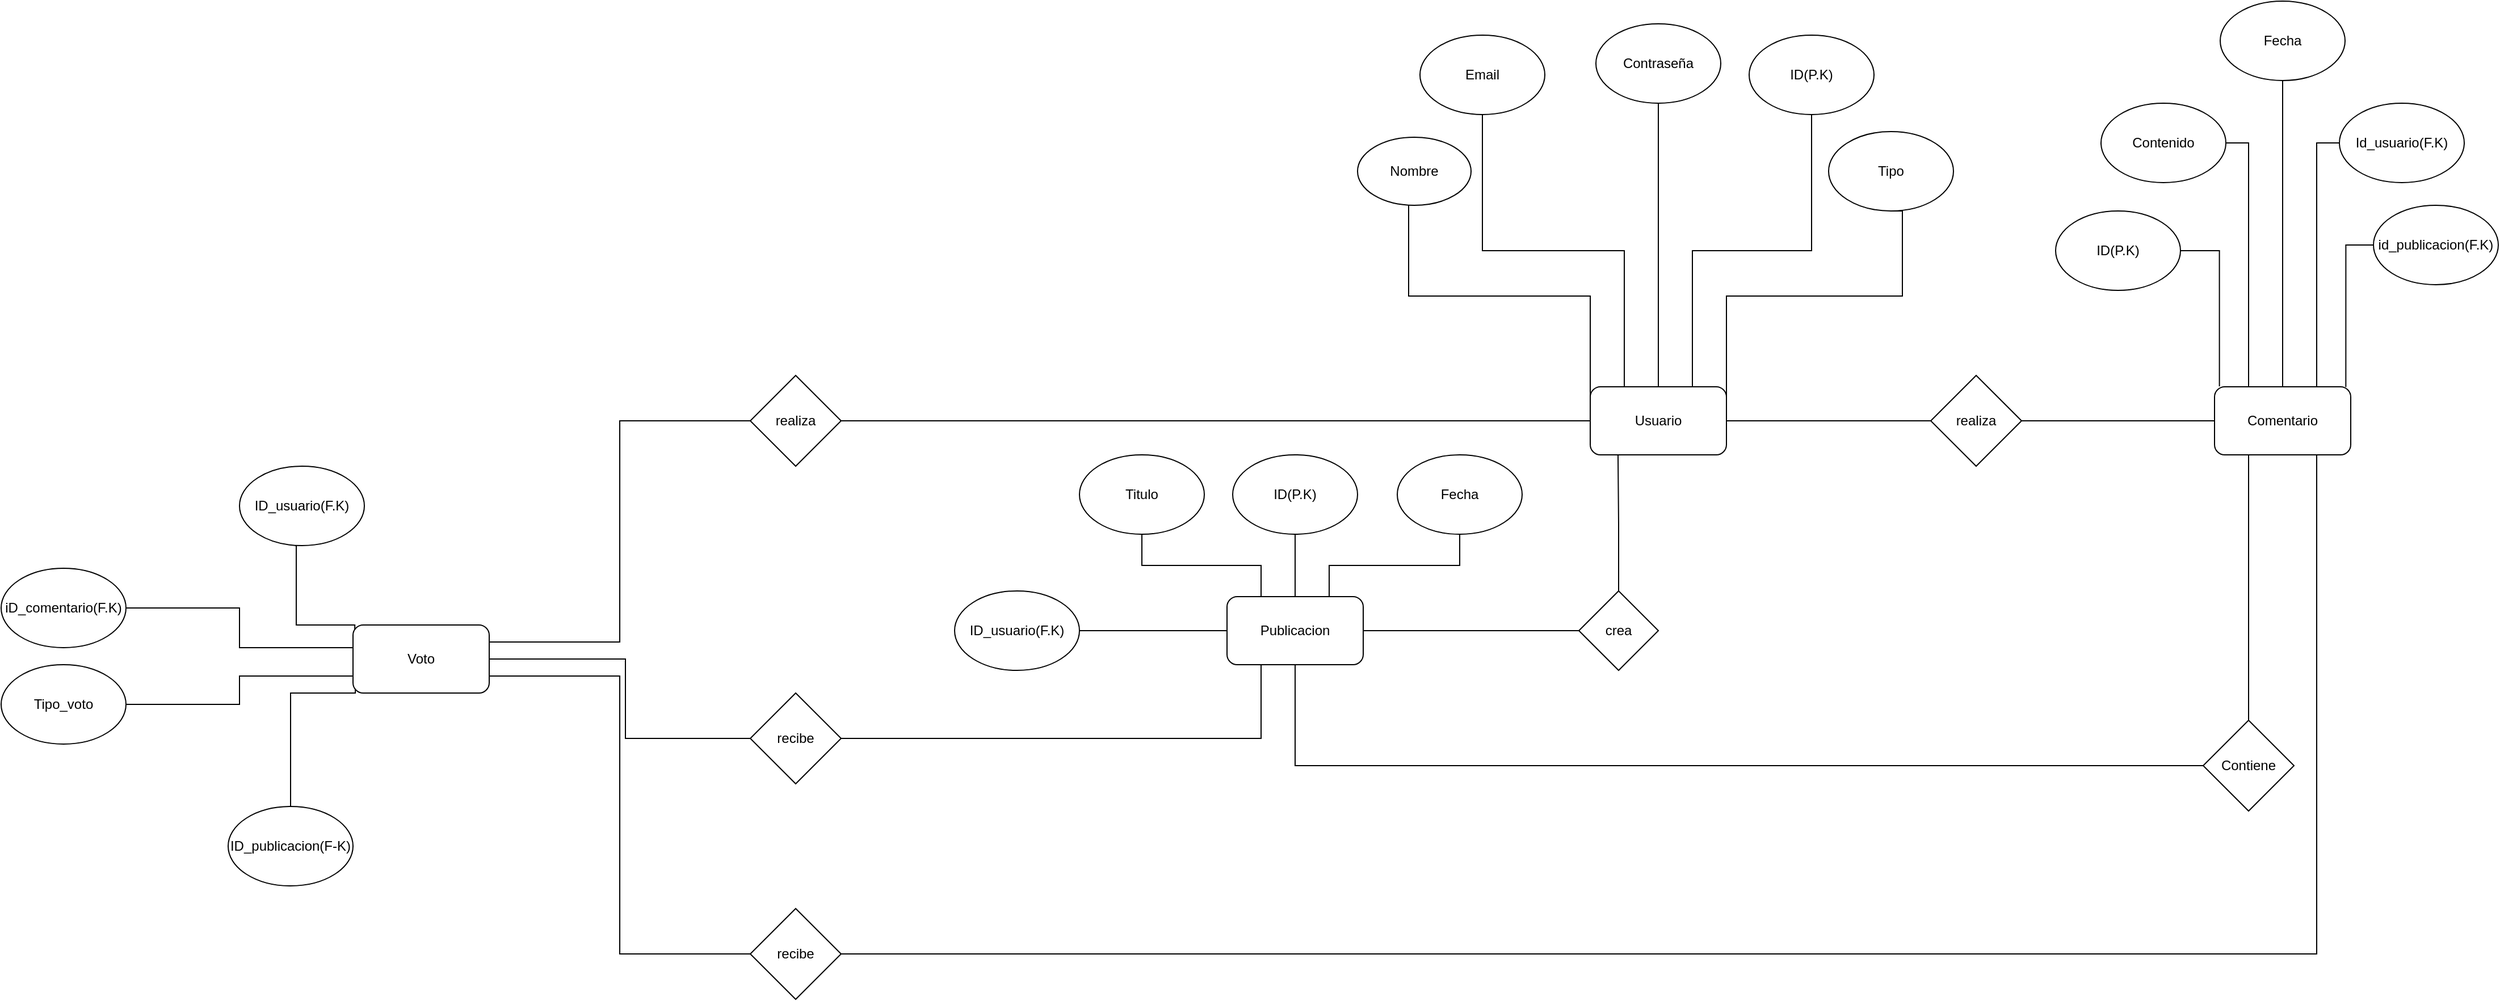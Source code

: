 <mxfile version="28.1.2">
  <diagram name="Página-1" id="K6F2VXmRokkPtijeSDab">
    <mxGraphModel dx="2655" dy="1770" grid="1" gridSize="10" guides="1" tooltips="1" connect="1" arrows="1" fold="1" page="1" pageScale="1" pageWidth="827" pageHeight="1169" math="0" shadow="0">
      <root>
        <mxCell id="0" />
        <mxCell id="1" parent="0" />
        <mxCell id="s3fslwd2c2Yzy7W_j92R-4" style="edgeStyle=orthogonalEdgeStyle;rounded=0;orthogonalLoop=1;jettySize=auto;html=1;exitX=0;exitY=0.5;exitDx=0;exitDy=0;endArrow=none;endFill=0;" edge="1" parent="1" source="s3fslwd2c2Yzy7W_j92R-2" target="s3fslwd2c2Yzy7W_j92R-3">
          <mxGeometry relative="1" as="geometry">
            <Array as="points">
              <mxPoint x="340" y="130" />
              <mxPoint x="180" y="130" />
            </Array>
          </mxGeometry>
        </mxCell>
        <mxCell id="s3fslwd2c2Yzy7W_j92R-10" style="edgeStyle=orthogonalEdgeStyle;rounded=0;orthogonalLoop=1;jettySize=auto;html=1;exitX=1;exitY=0.5;exitDx=0;exitDy=0;entryX=0.5;entryY=1;entryDx=0;entryDy=0;endArrow=none;endFill=0;" edge="1" parent="1" source="s3fslwd2c2Yzy7W_j92R-2" target="s3fslwd2c2Yzy7W_j92R-9">
          <mxGeometry relative="1" as="geometry">
            <Array as="points">
              <mxPoint x="460" y="130" />
              <mxPoint x="615" y="130" />
              <mxPoint x="615" y="55" />
            </Array>
          </mxGeometry>
        </mxCell>
        <mxCell id="s3fslwd2c2Yzy7W_j92R-11" style="edgeStyle=orthogonalEdgeStyle;rounded=0;orthogonalLoop=1;jettySize=auto;html=1;exitX=0.25;exitY=0;exitDx=0;exitDy=0;entryX=0.5;entryY=1;entryDx=0;entryDy=0;endArrow=none;endFill=0;" edge="1" parent="1" source="s3fslwd2c2Yzy7W_j92R-2" target="s3fslwd2c2Yzy7W_j92R-5">
          <mxGeometry relative="1" as="geometry" />
        </mxCell>
        <mxCell id="s3fslwd2c2Yzy7W_j92R-13" style="edgeStyle=orthogonalEdgeStyle;rounded=0;orthogonalLoop=1;jettySize=auto;html=1;exitX=0.75;exitY=0;exitDx=0;exitDy=0;endArrow=none;endFill=0;" edge="1" parent="1" source="s3fslwd2c2Yzy7W_j92R-2" target="s3fslwd2c2Yzy7W_j92R-12">
          <mxGeometry relative="1" as="geometry">
            <Array as="points">
              <mxPoint x="430" y="90" />
              <mxPoint x="535" y="90" />
            </Array>
          </mxGeometry>
        </mxCell>
        <mxCell id="s3fslwd2c2Yzy7W_j92R-26" style="edgeStyle=orthogonalEdgeStyle;rounded=0;orthogonalLoop=1;jettySize=auto;html=1;exitX=0.5;exitY=0;exitDx=0;exitDy=0;entryX=0.5;entryY=1;entryDx=0;entryDy=0;endArrow=none;endFill=0;" edge="1" parent="1" source="s3fslwd2c2Yzy7W_j92R-2" target="s3fslwd2c2Yzy7W_j92R-25">
          <mxGeometry relative="1" as="geometry" />
        </mxCell>
        <mxCell id="s3fslwd2c2Yzy7W_j92R-34" style="edgeStyle=orthogonalEdgeStyle;rounded=0;orthogonalLoop=1;jettySize=auto;html=1;exitX=1;exitY=0.5;exitDx=0;exitDy=0;entryX=0;entryY=0.5;entryDx=0;entryDy=0;endArrow=none;endFill=0;" edge="1" parent="1" source="s3fslwd2c2Yzy7W_j92R-2" target="s3fslwd2c2Yzy7W_j92R-33">
          <mxGeometry relative="1" as="geometry" />
        </mxCell>
        <mxCell id="s3fslwd2c2Yzy7W_j92R-51" style="edgeStyle=orthogonalEdgeStyle;rounded=0;orthogonalLoop=1;jettySize=auto;html=1;exitX=0;exitY=0.5;exitDx=0;exitDy=0;entryX=1;entryY=0.5;entryDx=0;entryDy=0;endArrow=none;endFill=0;" edge="1" parent="1" source="s3fslwd2c2Yzy7W_j92R-2" target="s3fslwd2c2Yzy7W_j92R-50">
          <mxGeometry relative="1" as="geometry" />
        </mxCell>
        <mxCell id="s3fslwd2c2Yzy7W_j92R-2" value="Usuario" style="rounded=1;whiteSpace=wrap;html=1;" vertex="1" parent="1">
          <mxGeometry x="340" y="210" width="120" height="60" as="geometry" />
        </mxCell>
        <mxCell id="s3fslwd2c2Yzy7W_j92R-3" value="Nombre" style="ellipse;whiteSpace=wrap;html=1;" vertex="1" parent="1">
          <mxGeometry x="135" y="-10" width="100" height="60" as="geometry" />
        </mxCell>
        <mxCell id="s3fslwd2c2Yzy7W_j92R-5" value="Email" style="ellipse;whiteSpace=wrap;html=1;" vertex="1" parent="1">
          <mxGeometry x="190" y="-100" width="110" height="70" as="geometry" />
        </mxCell>
        <mxCell id="s3fslwd2c2Yzy7W_j92R-9" value="Tipo" style="ellipse;whiteSpace=wrap;html=1;" vertex="1" parent="1">
          <mxGeometry x="550" y="-15" width="110" height="70" as="geometry" />
        </mxCell>
        <mxCell id="s3fslwd2c2Yzy7W_j92R-12" value="ID(P.K)" style="ellipse;whiteSpace=wrap;html=1;" vertex="1" parent="1">
          <mxGeometry x="480" y="-100" width="110" height="70" as="geometry" />
        </mxCell>
        <mxCell id="s3fslwd2c2Yzy7W_j92R-18" style="edgeStyle=orthogonalEdgeStyle;rounded=0;orthogonalLoop=1;jettySize=auto;html=1;exitX=0;exitY=0.5;exitDx=0;exitDy=0;entryX=1;entryY=0.5;entryDx=0;entryDy=0;endArrow=none;endFill=0;" edge="1" parent="1" source="s3fslwd2c2Yzy7W_j92R-14" target="s3fslwd2c2Yzy7W_j92R-17">
          <mxGeometry relative="1" as="geometry">
            <Array as="points">
              <mxPoint x="330" y="425" />
            </Array>
          </mxGeometry>
        </mxCell>
        <mxCell id="s3fslwd2c2Yzy7W_j92R-14" value="crea" style="rhombus;whiteSpace=wrap;html=1;" vertex="1" parent="1">
          <mxGeometry x="330" y="390" width="70" height="70" as="geometry" />
        </mxCell>
        <mxCell id="s3fslwd2c2Yzy7W_j92R-21" style="edgeStyle=orthogonalEdgeStyle;rounded=0;orthogonalLoop=1;jettySize=auto;html=1;exitX=0.5;exitY=0;exitDx=0;exitDy=0;endArrow=none;endFill=0;" edge="1" parent="1" source="s3fslwd2c2Yzy7W_j92R-17" target="s3fslwd2c2Yzy7W_j92R-20">
          <mxGeometry relative="1" as="geometry" />
        </mxCell>
        <mxCell id="s3fslwd2c2Yzy7W_j92R-22" style="edgeStyle=orthogonalEdgeStyle;rounded=0;orthogonalLoop=1;jettySize=auto;html=1;exitX=0.25;exitY=0;exitDx=0;exitDy=0;entryX=0.5;entryY=1;entryDx=0;entryDy=0;endArrow=none;endFill=0;" edge="1" parent="1" source="s3fslwd2c2Yzy7W_j92R-17" target="s3fslwd2c2Yzy7W_j92R-19">
          <mxGeometry relative="1" as="geometry" />
        </mxCell>
        <mxCell id="s3fslwd2c2Yzy7W_j92R-24" style="edgeStyle=orthogonalEdgeStyle;rounded=0;orthogonalLoop=1;jettySize=auto;html=1;exitX=0.75;exitY=0;exitDx=0;exitDy=0;entryX=0.5;entryY=1;entryDx=0;entryDy=0;endArrow=none;endFill=0;" edge="1" parent="1" source="s3fslwd2c2Yzy7W_j92R-17" target="s3fslwd2c2Yzy7W_j92R-23">
          <mxGeometry relative="1" as="geometry" />
        </mxCell>
        <mxCell id="s3fslwd2c2Yzy7W_j92R-30" style="edgeStyle=orthogonalEdgeStyle;rounded=0;orthogonalLoop=1;jettySize=auto;html=1;exitX=0;exitY=0.5;exitDx=0;exitDy=0;entryX=1;entryY=0.5;entryDx=0;entryDy=0;endArrow=none;endFill=0;" edge="1" parent="1" source="s3fslwd2c2Yzy7W_j92R-17" target="s3fslwd2c2Yzy7W_j92R-29">
          <mxGeometry relative="1" as="geometry" />
        </mxCell>
        <mxCell id="s3fslwd2c2Yzy7W_j92R-37" style="edgeStyle=orthogonalEdgeStyle;rounded=0;orthogonalLoop=1;jettySize=auto;html=1;exitX=0.5;exitY=1;exitDx=0;exitDy=0;entryX=0;entryY=0.5;entryDx=0;entryDy=0;endArrow=none;endFill=0;" edge="1" parent="1" source="s3fslwd2c2Yzy7W_j92R-17" target="s3fslwd2c2Yzy7W_j92R-36">
          <mxGeometry relative="1" as="geometry" />
        </mxCell>
        <mxCell id="s3fslwd2c2Yzy7W_j92R-54" style="edgeStyle=orthogonalEdgeStyle;rounded=0;orthogonalLoop=1;jettySize=auto;html=1;exitX=0.25;exitY=1;exitDx=0;exitDy=0;entryX=1;entryY=0.5;entryDx=0;entryDy=0;endArrow=none;endFill=0;" edge="1" parent="1" source="s3fslwd2c2Yzy7W_j92R-17" target="s3fslwd2c2Yzy7W_j92R-52">
          <mxGeometry relative="1" as="geometry" />
        </mxCell>
        <mxCell id="s3fslwd2c2Yzy7W_j92R-17" value="Publicacion" style="rounded=1;whiteSpace=wrap;html=1;" vertex="1" parent="1">
          <mxGeometry x="20" y="395" width="120" height="60" as="geometry" />
        </mxCell>
        <mxCell id="s3fslwd2c2Yzy7W_j92R-19" value="Titulo" style="ellipse;whiteSpace=wrap;html=1;" vertex="1" parent="1">
          <mxGeometry x="-110" y="270" width="110" height="70" as="geometry" />
        </mxCell>
        <mxCell id="s3fslwd2c2Yzy7W_j92R-20" value="ID(P.K)" style="ellipse;whiteSpace=wrap;html=1;" vertex="1" parent="1">
          <mxGeometry x="25" y="270" width="110" height="70" as="geometry" />
        </mxCell>
        <mxCell id="s3fslwd2c2Yzy7W_j92R-23" value="Fecha" style="ellipse;whiteSpace=wrap;html=1;" vertex="1" parent="1">
          <mxGeometry x="170" y="270" width="110" height="70" as="geometry" />
        </mxCell>
        <mxCell id="s3fslwd2c2Yzy7W_j92R-25" value="Contraseña" style="ellipse;whiteSpace=wrap;html=1;" vertex="1" parent="1">
          <mxGeometry x="345" y="-110" width="110" height="70" as="geometry" />
        </mxCell>
        <mxCell id="s3fslwd2c2Yzy7W_j92R-28" style="edgeStyle=orthogonalEdgeStyle;rounded=0;orthogonalLoop=1;jettySize=auto;html=1;exitX=0.5;exitY=0;exitDx=0;exitDy=0;entryX=0.204;entryY=0.998;entryDx=0;entryDy=0;entryPerimeter=0;endArrow=none;endFill=0;" edge="1" parent="1" source="s3fslwd2c2Yzy7W_j92R-14" target="s3fslwd2c2Yzy7W_j92R-2">
          <mxGeometry relative="1" as="geometry" />
        </mxCell>
        <mxCell id="s3fslwd2c2Yzy7W_j92R-29" value="ID_usuario(F.K)" style="ellipse;whiteSpace=wrap;html=1;" vertex="1" parent="1">
          <mxGeometry x="-220" y="390" width="110" height="70" as="geometry" />
        </mxCell>
        <mxCell id="s3fslwd2c2Yzy7W_j92R-45" style="edgeStyle=orthogonalEdgeStyle;rounded=0;orthogonalLoop=1;jettySize=auto;html=1;exitX=0.5;exitY=0;exitDx=0;exitDy=0;endArrow=none;endFill=0;" edge="1" parent="1" source="s3fslwd2c2Yzy7W_j92R-32" target="s3fslwd2c2Yzy7W_j92R-42">
          <mxGeometry relative="1" as="geometry" />
        </mxCell>
        <mxCell id="s3fslwd2c2Yzy7W_j92R-46" style="edgeStyle=orthogonalEdgeStyle;rounded=0;orthogonalLoop=1;jettySize=auto;html=1;exitX=0.75;exitY=0;exitDx=0;exitDy=0;entryX=0;entryY=0.5;entryDx=0;entryDy=0;endArrow=none;endFill=0;" edge="1" parent="1" source="s3fslwd2c2Yzy7W_j92R-32" target="s3fslwd2c2Yzy7W_j92R-43">
          <mxGeometry relative="1" as="geometry" />
        </mxCell>
        <mxCell id="s3fslwd2c2Yzy7W_j92R-47" style="edgeStyle=orthogonalEdgeStyle;rounded=0;orthogonalLoop=1;jettySize=auto;html=1;exitX=0.25;exitY=0;exitDx=0;exitDy=0;entryX=1;entryY=0.5;entryDx=0;entryDy=0;endArrow=none;endFill=0;" edge="1" parent="1" source="s3fslwd2c2Yzy7W_j92R-32" target="s3fslwd2c2Yzy7W_j92R-41">
          <mxGeometry relative="1" as="geometry" />
        </mxCell>
        <mxCell id="s3fslwd2c2Yzy7W_j92R-48" style="edgeStyle=orthogonalEdgeStyle;rounded=0;orthogonalLoop=1;jettySize=auto;html=1;exitX=0.036;exitY=-0.006;exitDx=0;exitDy=0;entryX=1;entryY=0.5;entryDx=0;entryDy=0;endArrow=none;endFill=0;exitPerimeter=0;" edge="1" parent="1" source="s3fslwd2c2Yzy7W_j92R-32" target="s3fslwd2c2Yzy7W_j92R-40">
          <mxGeometry relative="1" as="geometry" />
        </mxCell>
        <mxCell id="s3fslwd2c2Yzy7W_j92R-49" style="edgeStyle=orthogonalEdgeStyle;rounded=0;orthogonalLoop=1;jettySize=auto;html=1;exitX=0.964;exitY=0.004;exitDx=0;exitDy=0;entryX=0;entryY=0.5;entryDx=0;entryDy=0;endArrow=none;endFill=0;exitPerimeter=0;" edge="1" parent="1" source="s3fslwd2c2Yzy7W_j92R-32" target="s3fslwd2c2Yzy7W_j92R-44">
          <mxGeometry relative="1" as="geometry" />
        </mxCell>
        <mxCell id="s3fslwd2c2Yzy7W_j92R-32" value="Comentario" style="rounded=1;whiteSpace=wrap;html=1;" vertex="1" parent="1">
          <mxGeometry x="890" y="210" width="120" height="60" as="geometry" />
        </mxCell>
        <mxCell id="s3fslwd2c2Yzy7W_j92R-35" style="edgeStyle=orthogonalEdgeStyle;rounded=0;orthogonalLoop=1;jettySize=auto;html=1;exitX=1;exitY=0.5;exitDx=0;exitDy=0;entryX=0;entryY=0.5;entryDx=0;entryDy=0;endArrow=none;endFill=0;" edge="1" parent="1" source="s3fslwd2c2Yzy7W_j92R-33" target="s3fslwd2c2Yzy7W_j92R-32">
          <mxGeometry relative="1" as="geometry" />
        </mxCell>
        <mxCell id="s3fslwd2c2Yzy7W_j92R-33" value="realiza" style="rhombus;whiteSpace=wrap;html=1;" vertex="1" parent="1">
          <mxGeometry x="640" y="200" width="80" height="80" as="geometry" />
        </mxCell>
        <mxCell id="s3fslwd2c2Yzy7W_j92R-38" style="edgeStyle=orthogonalEdgeStyle;rounded=0;orthogonalLoop=1;jettySize=auto;html=1;exitX=0.5;exitY=0;exitDx=0;exitDy=0;entryX=0.5;entryY=1;entryDx=0;entryDy=0;endArrow=none;endFill=0;" edge="1" parent="1" source="s3fslwd2c2Yzy7W_j92R-36" target="s3fslwd2c2Yzy7W_j92R-32">
          <mxGeometry relative="1" as="geometry">
            <Array as="points">
              <mxPoint x="920" y="505" />
              <mxPoint x="920" y="270" />
            </Array>
          </mxGeometry>
        </mxCell>
        <mxCell id="s3fslwd2c2Yzy7W_j92R-36" value="Contiene" style="rhombus;whiteSpace=wrap;html=1;" vertex="1" parent="1">
          <mxGeometry x="880" y="504" width="80" height="80" as="geometry" />
        </mxCell>
        <mxCell id="s3fslwd2c2Yzy7W_j92R-40" value="ID(P.K)" style="ellipse;whiteSpace=wrap;html=1;" vertex="1" parent="1">
          <mxGeometry x="750" y="55" width="110" height="70" as="geometry" />
        </mxCell>
        <mxCell id="s3fslwd2c2Yzy7W_j92R-41" value="Contenido" style="ellipse;whiteSpace=wrap;html=1;" vertex="1" parent="1">
          <mxGeometry x="790" y="-40" width="110" height="70" as="geometry" />
        </mxCell>
        <mxCell id="s3fslwd2c2Yzy7W_j92R-42" value="Fecha" style="ellipse;whiteSpace=wrap;html=1;" vertex="1" parent="1">
          <mxGeometry x="895" y="-130" width="110" height="70" as="geometry" />
        </mxCell>
        <mxCell id="s3fslwd2c2Yzy7W_j92R-43" value="Id_usuario(F.K)" style="ellipse;whiteSpace=wrap;html=1;" vertex="1" parent="1">
          <mxGeometry x="1000" y="-40" width="110" height="70" as="geometry" />
        </mxCell>
        <mxCell id="s3fslwd2c2Yzy7W_j92R-44" value="id_publicacion(F.K)" style="ellipse;whiteSpace=wrap;html=1;" vertex="1" parent="1">
          <mxGeometry x="1030" y="50" width="110" height="70" as="geometry" />
        </mxCell>
        <mxCell id="s3fslwd2c2Yzy7W_j92R-59" style="edgeStyle=orthogonalEdgeStyle;rounded=0;orthogonalLoop=1;jettySize=auto;html=1;exitX=0;exitY=0.5;exitDx=0;exitDy=0;entryX=1;entryY=0.25;entryDx=0;entryDy=0;endArrow=none;endFill=0;" edge="1" parent="1" source="s3fslwd2c2Yzy7W_j92R-50" target="s3fslwd2c2Yzy7W_j92R-56">
          <mxGeometry relative="1" as="geometry" />
        </mxCell>
        <mxCell id="s3fslwd2c2Yzy7W_j92R-50" value="realiza" style="rhombus;whiteSpace=wrap;html=1;" vertex="1" parent="1">
          <mxGeometry x="-400" y="200" width="80" height="80" as="geometry" />
        </mxCell>
        <mxCell id="s3fslwd2c2Yzy7W_j92R-58" style="edgeStyle=orthogonalEdgeStyle;rounded=0;orthogonalLoop=1;jettySize=auto;html=1;exitX=0;exitY=0.5;exitDx=0;exitDy=0;entryX=1;entryY=0.5;entryDx=0;entryDy=0;endArrow=none;endFill=0;" edge="1" parent="1" source="s3fslwd2c2Yzy7W_j92R-52" target="s3fslwd2c2Yzy7W_j92R-56">
          <mxGeometry relative="1" as="geometry">
            <Array as="points">
              <mxPoint x="-510" y="520" />
              <mxPoint x="-510" y="450" />
            </Array>
          </mxGeometry>
        </mxCell>
        <mxCell id="s3fslwd2c2Yzy7W_j92R-52" value="recibe" style="rhombus;whiteSpace=wrap;html=1;" vertex="1" parent="1">
          <mxGeometry x="-400" y="480" width="80" height="80" as="geometry" />
        </mxCell>
        <mxCell id="s3fslwd2c2Yzy7W_j92R-55" style="edgeStyle=orthogonalEdgeStyle;rounded=0;orthogonalLoop=1;jettySize=auto;html=1;exitX=1;exitY=0.5;exitDx=0;exitDy=0;entryX=0.75;entryY=1;entryDx=0;entryDy=0;endArrow=none;endFill=0;" edge="1" parent="1" source="s3fslwd2c2Yzy7W_j92R-53" target="s3fslwd2c2Yzy7W_j92R-32">
          <mxGeometry relative="1" as="geometry" />
        </mxCell>
        <mxCell id="s3fslwd2c2Yzy7W_j92R-57" style="edgeStyle=orthogonalEdgeStyle;rounded=0;orthogonalLoop=1;jettySize=auto;html=1;exitX=0;exitY=0.5;exitDx=0;exitDy=0;entryX=1;entryY=0.75;entryDx=0;entryDy=0;endArrow=none;endFill=0;" edge="1" parent="1" source="s3fslwd2c2Yzy7W_j92R-53" target="s3fslwd2c2Yzy7W_j92R-56">
          <mxGeometry relative="1" as="geometry" />
        </mxCell>
        <mxCell id="s3fslwd2c2Yzy7W_j92R-53" value="recibe" style="rhombus;whiteSpace=wrap;html=1;" vertex="1" parent="1">
          <mxGeometry x="-400" y="670" width="80" height="80" as="geometry" />
        </mxCell>
        <mxCell id="s3fslwd2c2Yzy7W_j92R-69" style="edgeStyle=orthogonalEdgeStyle;rounded=0;orthogonalLoop=1;jettySize=auto;html=1;exitX=0;exitY=0.75;exitDx=0;exitDy=0;endArrow=none;endFill=0;" edge="1" parent="1" source="s3fslwd2c2Yzy7W_j92R-56" target="s3fslwd2c2Yzy7W_j92R-60">
          <mxGeometry relative="1" as="geometry" />
        </mxCell>
        <mxCell id="s3fslwd2c2Yzy7W_j92R-71" style="edgeStyle=orthogonalEdgeStyle;rounded=0;orthogonalLoop=1;jettySize=auto;html=1;exitX=0;exitY=0.5;exitDx=0;exitDy=0;entryX=1;entryY=0.5;entryDx=0;entryDy=0;endArrow=none;endFill=0;" edge="1" parent="1" source="s3fslwd2c2Yzy7W_j92R-56" target="s3fslwd2c2Yzy7W_j92R-63">
          <mxGeometry relative="1" as="geometry">
            <Array as="points">
              <mxPoint x="-750" y="440" />
              <mxPoint x="-850" y="440" />
              <mxPoint x="-850" y="405" />
            </Array>
          </mxGeometry>
        </mxCell>
        <mxCell id="s3fslwd2c2Yzy7W_j92R-73" style="edgeStyle=orthogonalEdgeStyle;rounded=0;orthogonalLoop=1;jettySize=auto;html=1;exitX=0.017;exitY=0.949;exitDx=0;exitDy=0;entryX=0.5;entryY=0;entryDx=0;entryDy=0;endArrow=none;endFill=0;exitPerimeter=0;" edge="1" parent="1" source="s3fslwd2c2Yzy7W_j92R-56" target="s3fslwd2c2Yzy7W_j92R-62">
          <mxGeometry relative="1" as="geometry">
            <Array as="points">
              <mxPoint x="-748" y="480" />
              <mxPoint x="-805" y="480" />
            </Array>
          </mxGeometry>
        </mxCell>
        <mxCell id="s3fslwd2c2Yzy7W_j92R-56" value="Voto" style="rounded=1;whiteSpace=wrap;html=1;" vertex="1" parent="1">
          <mxGeometry x="-750" y="420" width="120" height="60" as="geometry" />
        </mxCell>
        <mxCell id="s3fslwd2c2Yzy7W_j92R-60" value="Tipo_voto" style="ellipse;whiteSpace=wrap;html=1;" vertex="1" parent="1">
          <mxGeometry x="-1060" y="455" width="110" height="70" as="geometry" />
        </mxCell>
        <mxCell id="s3fslwd2c2Yzy7W_j92R-61" value="ID_usuario(F.K)" style="ellipse;whiteSpace=wrap;html=1;" vertex="1" parent="1">
          <mxGeometry x="-850" y="280" width="110" height="70" as="geometry" />
        </mxCell>
        <mxCell id="s3fslwd2c2Yzy7W_j92R-62" value="ID_publicacion(F-K)" style="ellipse;whiteSpace=wrap;html=1;" vertex="1" parent="1">
          <mxGeometry x="-860" y="580" width="110" height="70" as="geometry" />
        </mxCell>
        <mxCell id="s3fslwd2c2Yzy7W_j92R-63" value="iD_comentario(F.K)" style="ellipse;whiteSpace=wrap;html=1;" vertex="1" parent="1">
          <mxGeometry x="-1060" y="370" width="110" height="70" as="geometry" />
        </mxCell>
        <mxCell id="s3fslwd2c2Yzy7W_j92R-75" style="edgeStyle=orthogonalEdgeStyle;rounded=0;orthogonalLoop=1;jettySize=auto;html=1;exitX=0.013;exitY=0.071;exitDx=0;exitDy=0;endArrow=none;endFill=0;exitPerimeter=0;" edge="1" parent="1" source="s3fslwd2c2Yzy7W_j92R-56">
          <mxGeometry relative="1" as="geometry">
            <mxPoint x="-801" y="350" as="targetPoint" />
            <Array as="points">
              <mxPoint x="-748" y="420" />
              <mxPoint x="-800" y="420" />
              <mxPoint x="-800" y="350" />
            </Array>
          </mxGeometry>
        </mxCell>
      </root>
    </mxGraphModel>
  </diagram>
</mxfile>
